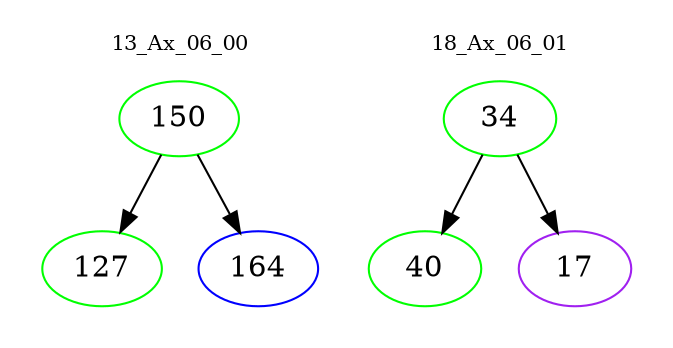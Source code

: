 digraph{
subgraph cluster_0 {
color = white
label = "13_Ax_06_00";
fontsize=10;
T0_150 [label="150", color="green"]
T0_150 -> T0_127 [color="black"]
T0_127 [label="127", color="green"]
T0_150 -> T0_164 [color="black"]
T0_164 [label="164", color="blue"]
}
subgraph cluster_1 {
color = white
label = "18_Ax_06_01";
fontsize=10;
T1_34 [label="34", color="green"]
T1_34 -> T1_40 [color="black"]
T1_40 [label="40", color="green"]
T1_34 -> T1_17 [color="black"]
T1_17 [label="17", color="purple"]
}
}
